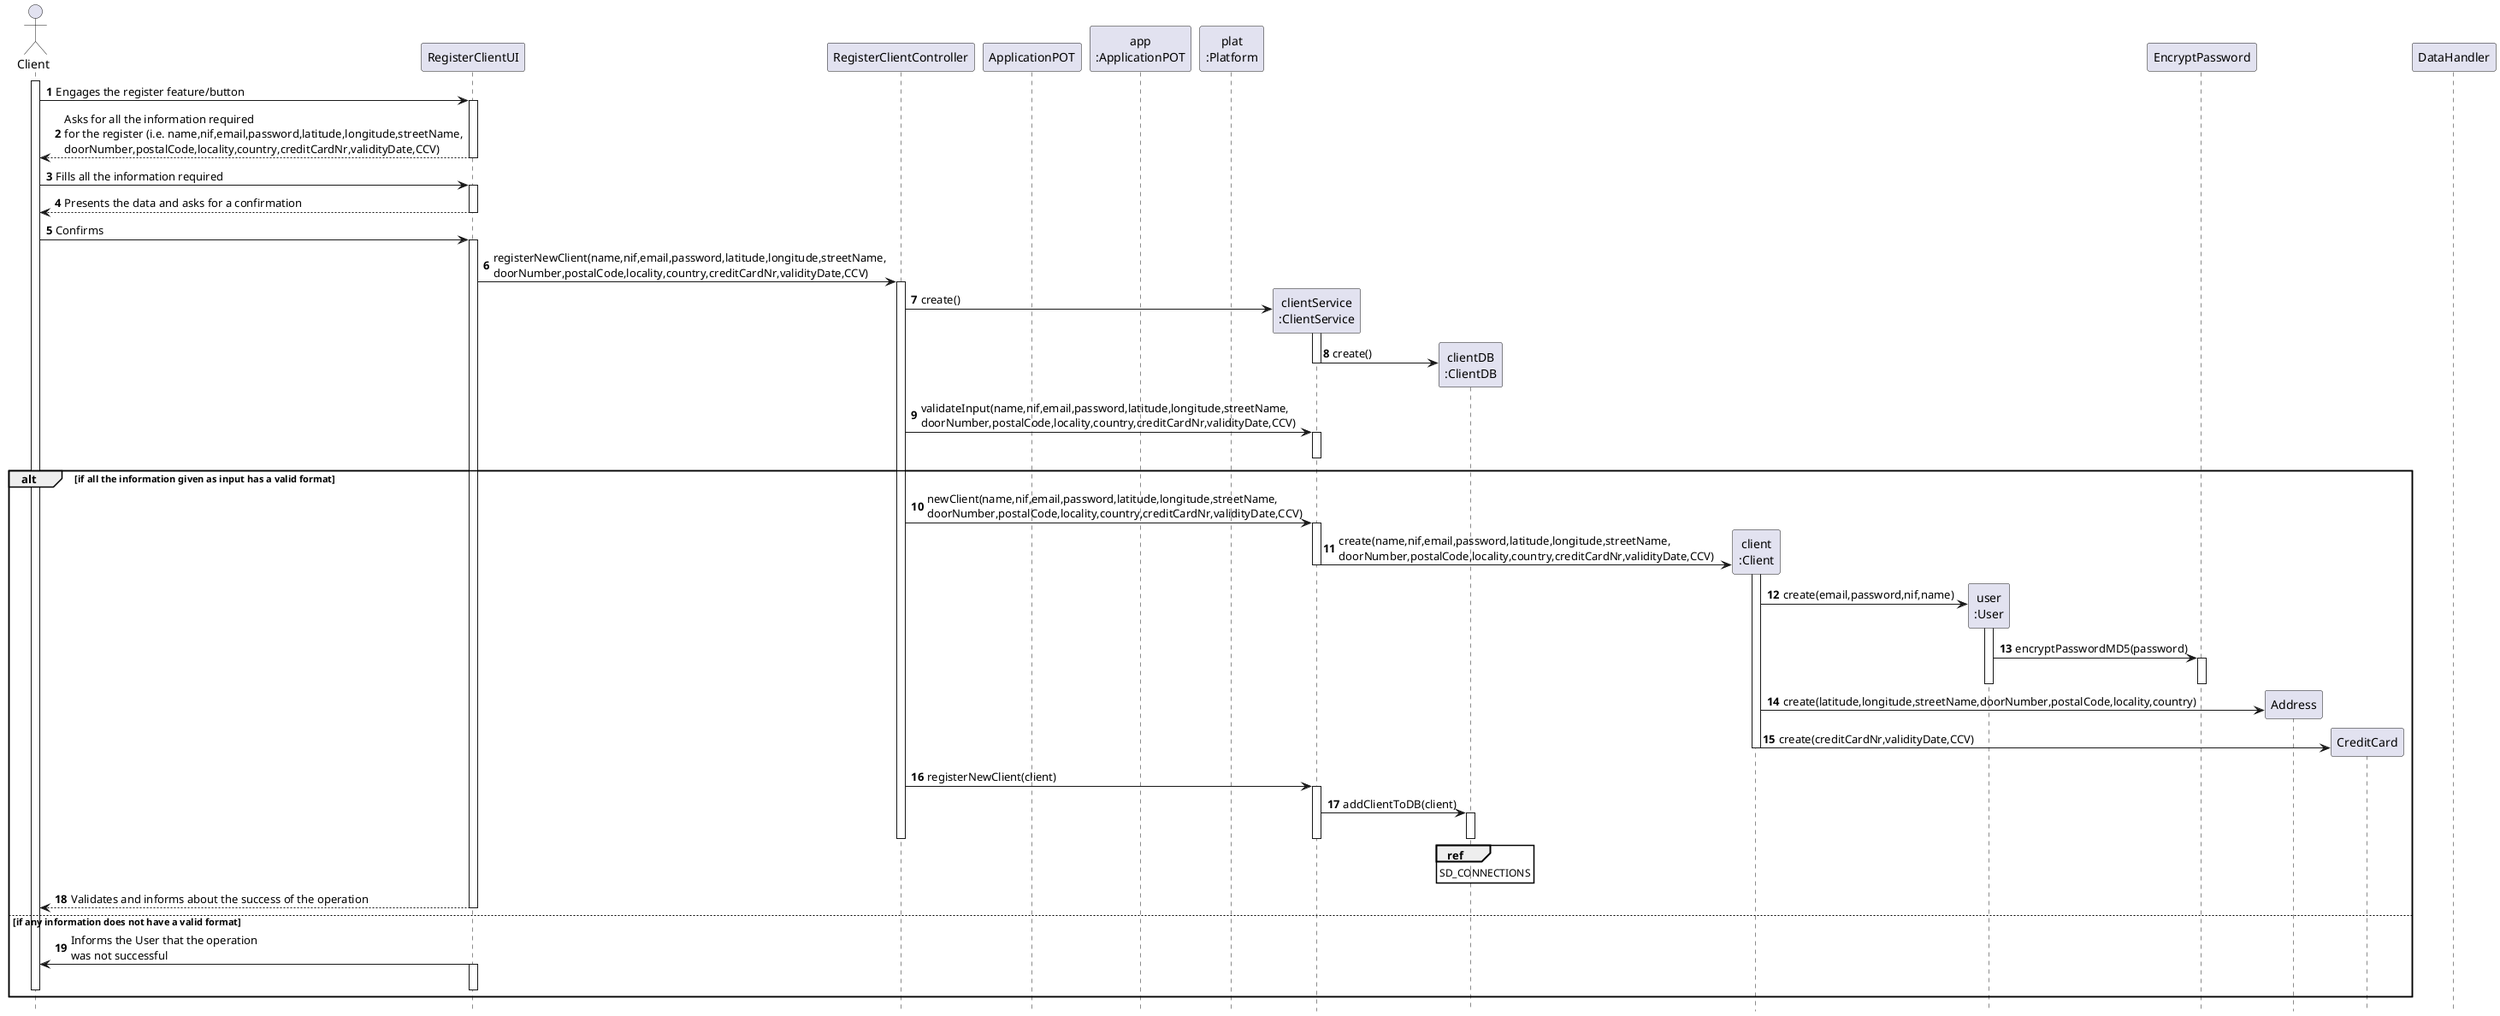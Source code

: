 @startuml
autonumber
hide footbox

actor "Client" as U

participant "RegisterClientUI" as UI
participant "RegisterClientController" as CTRL
participant "ApplicationPOT" as _APP
participant "app\n:ApplicationPOT" as APP
participant "plat\n:Platform" as PLAT
participant "clientService\n:ClientService" as CS
participant "clientDB\n:ClientDB" as UREG

participant "client\n:Client" as USER
participant "user\n:User" as US
participant "EncryptPassword" as EP
participant Address as ADD
participant CreditCard as CC

participant "DataHandler" as DH

activate U

U -> UI : Engages the register feature/button
activate UI

UI --> U : Asks for all the information required \nfor the register (i.e. name,nif,email,password,latitude,longitude,streetName,\ndoorNumber,postalCode,locality,country,creditCardNr,validityDate,CCV)


deactivate UI
U -> UI : Fills all the information required


activate UI


UI --> U : Presents the data and asks for a confirmation

deactivate UI
U -> UI : Confirms
activate UI
UI -> CTRL : registerNewClient(name,nif,email,password,latitude,longitude,streetName,\ndoorNumber,postalCode,locality,country,creditCardNr,validityDate,CCV)
activate CTRL
CTRL -> CS** : create()
activate CS
CS -> UREG** : create()
deactivate CS
CTRL -> CS : validateInput(name,nif,email,password,latitude,longitude,streetName,\ndoorNumber,postalCode,locality,country,creditCardNr,validityDate,CCV)
activate CS
deactivate CS
alt if all the information given as input has a valid format




CTRL -> CS : newClient(name,nif,email,password,latitude,longitude,streetName,\ndoorNumber,postalCode,locality,country,creditCardNr,validityDate,CCV)
activate CS
CS -> USER** : create(name,nif,email,password,latitude,longitude,streetName,\ndoorNumber,postalCode,locality,country,creditCardNr,validityDate,CCV)
deactivate CS
activate USER

USER -> US** : create(email,password,nif,name)

activate US
US -> EP : encryptPasswordMD5(password)
activate EP
deactivate EP
deactivate US

USER -> ADD** : create(latitude,longitude,streetName,doorNumber,postalCode,locality,country)
USER -> CC** : create(creditCardNr,validityDate,CCV)
deactivate USER





CTRL -> CS : registerNewClient(client)
activate CS
CS -> UREG : addClientToDB(client)
ref over UREG
SD_CONNECTIONS
end ref
activate UREG
deactivate UREG





deactivate CS



deactivate CTRL

UI --> U : Validates and informs about the success of the operation
deactivate UI

else if any information does not have a valid format


UI -> U : Informs the User that the operation\nwas not successful
activate UI
deactivate UI
deactivate U

end

@enduml